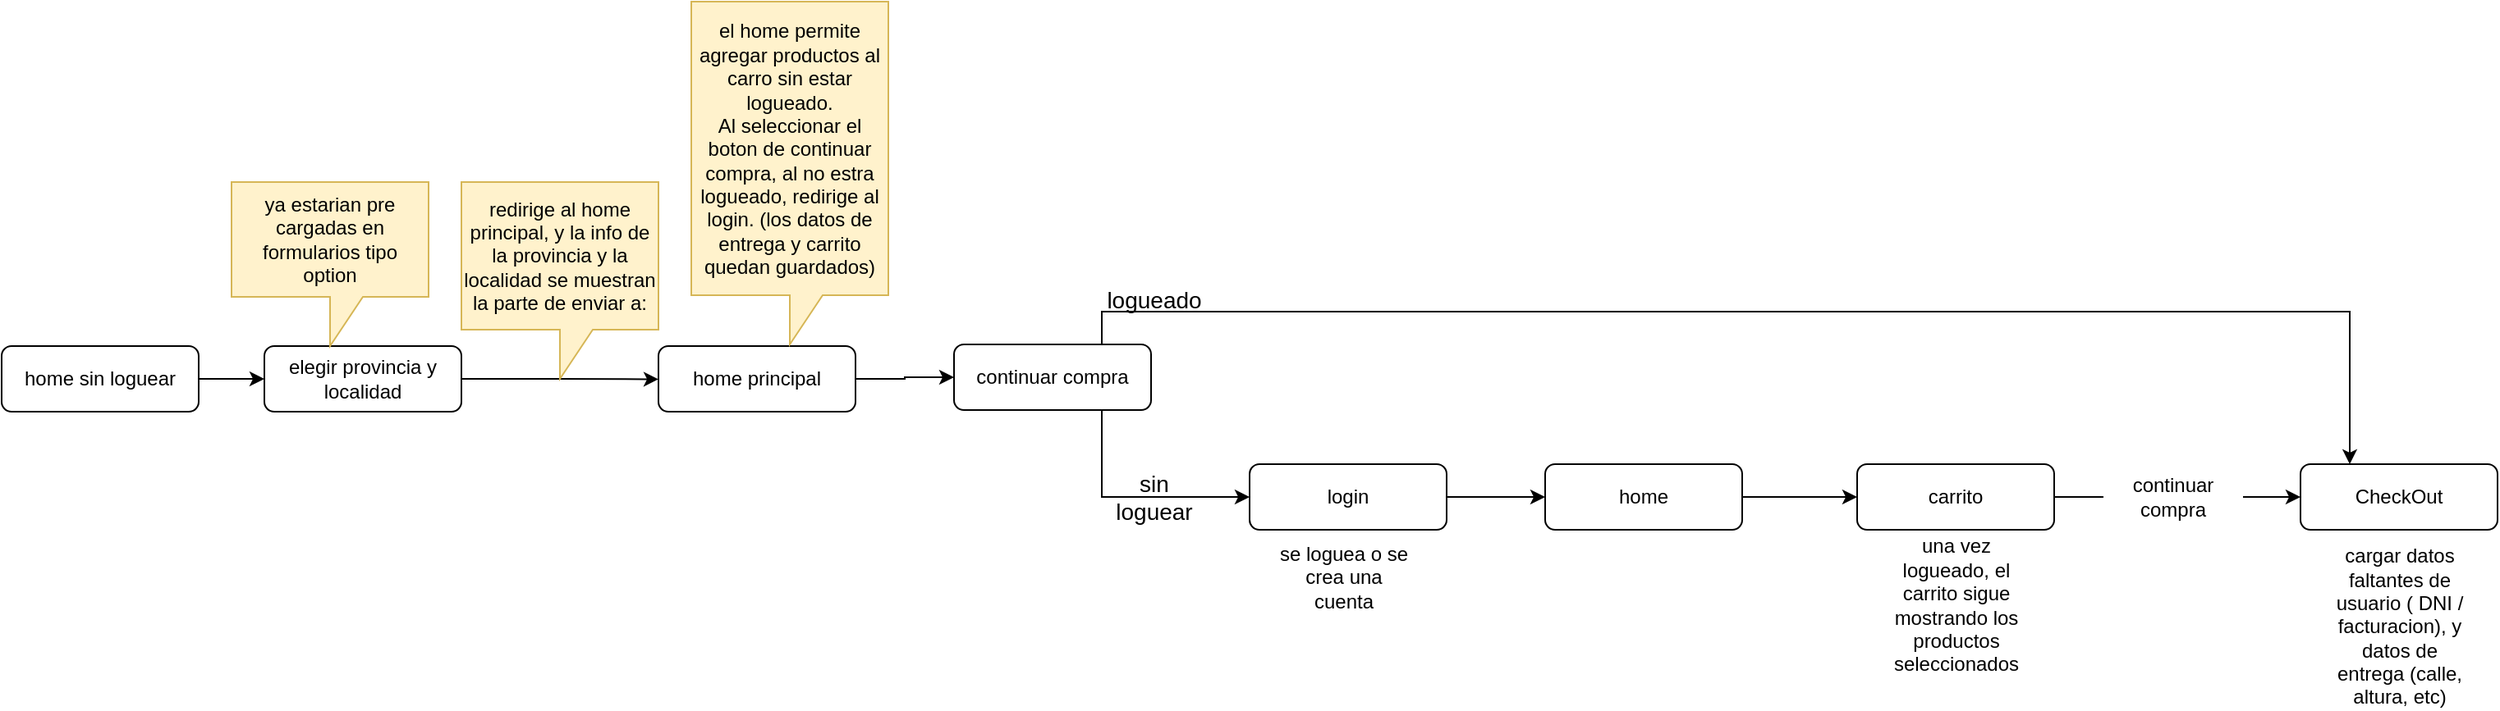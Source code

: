 <mxfile version="18.1.3" type="device"><diagram id="C5RBs43oDa-KdzZeNtuy" name="Page-1"><mxGraphModel dx="760" dy="1766" grid="1" gridSize="10" guides="1" tooltips="1" connect="1" arrows="1" fold="1" page="1" pageScale="1" pageWidth="827" pageHeight="1169" math="0" shadow="0"><root><mxCell id="WIyWlLk6GJQsqaUBKTNV-0"/><mxCell id="WIyWlLk6GJQsqaUBKTNV-1" parent="WIyWlLk6GJQsqaUBKTNV-0"/><mxCell id="isRH5QePTqKqaVnfN3dP-2" style="edgeStyle=orthogonalEdgeStyle;rounded=0;orthogonalLoop=1;jettySize=auto;html=1;exitX=1;exitY=0.5;exitDx=0;exitDy=0;entryX=0;entryY=0.5;entryDx=0;entryDy=0;" edge="1" parent="WIyWlLk6GJQsqaUBKTNV-1" source="WIyWlLk6GJQsqaUBKTNV-3" target="isRH5QePTqKqaVnfN3dP-0"><mxGeometry relative="1" as="geometry"/></mxCell><mxCell id="WIyWlLk6GJQsqaUBKTNV-3" value="home sin loguear" style="rounded=1;whiteSpace=wrap;html=1;fontSize=12;glass=0;strokeWidth=1;shadow=0;" parent="WIyWlLk6GJQsqaUBKTNV-1" vertex="1"><mxGeometry x="40" y="120" width="120" height="40" as="geometry"/></mxCell><mxCell id="isRH5QePTqKqaVnfN3dP-3" style="edgeStyle=orthogonalEdgeStyle;rounded=0;orthogonalLoop=1;jettySize=auto;html=1;exitX=1;exitY=0.5;exitDx=0;exitDy=0;" edge="1" parent="WIyWlLk6GJQsqaUBKTNV-1" source="isRH5QePTqKqaVnfN3dP-0"><mxGeometry relative="1" as="geometry"><mxPoint x="440" y="140.241" as="targetPoint"/></mxGeometry></mxCell><mxCell id="isRH5QePTqKqaVnfN3dP-0" value="elegir provincia y localidad" style="rounded=1;whiteSpace=wrap;html=1;fontSize=12;glass=0;strokeWidth=1;shadow=0;" vertex="1" parent="WIyWlLk6GJQsqaUBKTNV-1"><mxGeometry x="200" y="120" width="120" height="40" as="geometry"/></mxCell><mxCell id="isRH5QePTqKqaVnfN3dP-1" value="ya estarian pre cargadas en formularios tipo option" style="shape=callout;whiteSpace=wrap;html=1;perimeter=calloutPerimeter;fillColor=#fff2cc;strokeColor=#d6b656;" vertex="1" parent="WIyWlLk6GJQsqaUBKTNV-1"><mxGeometry x="180" y="20" width="120" height="100" as="geometry"/></mxCell><mxCell id="isRH5QePTqKqaVnfN3dP-9" style="edgeStyle=orthogonalEdgeStyle;rounded=0;orthogonalLoop=1;jettySize=auto;html=1;exitX=1;exitY=0.5;exitDx=0;exitDy=0;entryX=0;entryY=0.5;entryDx=0;entryDy=0;" edge="1" parent="WIyWlLk6GJQsqaUBKTNV-1" source="isRH5QePTqKqaVnfN3dP-4" target="isRH5QePTqKqaVnfN3dP-8"><mxGeometry relative="1" as="geometry"/></mxCell><mxCell id="isRH5QePTqKqaVnfN3dP-4" value="home principal" style="rounded=1;whiteSpace=wrap;html=1;fontSize=12;glass=0;strokeWidth=1;shadow=0;" vertex="1" parent="WIyWlLk6GJQsqaUBKTNV-1"><mxGeometry x="440" y="120" width="120" height="40" as="geometry"/></mxCell><mxCell id="isRH5QePTqKqaVnfN3dP-5" value="redirige al home principal, y la info de la provincia y la localidad se muestran la parte de enviar a:" style="shape=callout;whiteSpace=wrap;html=1;perimeter=calloutPerimeter;fillColor=#fff2cc;strokeColor=#d6b656;" vertex="1" parent="WIyWlLk6GJQsqaUBKTNV-1"><mxGeometry x="320" y="20" width="120" height="120" as="geometry"/></mxCell><mxCell id="isRH5QePTqKqaVnfN3dP-6" value="el home permite agregar productos al carro sin estar logueado.&lt;br&gt;Al seleccionar el boton de continuar compra, al no estra logueado, redirige al login. (los datos de entrega y carrito quedan guardados)" style="shape=callout;whiteSpace=wrap;html=1;perimeter=calloutPerimeter;fillColor=#fff2cc;strokeColor=#d6b656;" vertex="1" parent="WIyWlLk6GJQsqaUBKTNV-1"><mxGeometry x="460" y="-90" width="120" height="209" as="geometry"/></mxCell><mxCell id="isRH5QePTqKqaVnfN3dP-12" style="edgeStyle=orthogonalEdgeStyle;rounded=0;orthogonalLoop=1;jettySize=auto;html=1;exitX=0.75;exitY=0;exitDx=0;exitDy=0;entryX=0.25;entryY=0;entryDx=0;entryDy=0;" edge="1" parent="WIyWlLk6GJQsqaUBKTNV-1" source="isRH5QePTqKqaVnfN3dP-8" target="isRH5QePTqKqaVnfN3dP-23"><mxGeometry relative="1" as="geometry"><mxPoint x="1480" y="190" as="targetPoint"/></mxGeometry></mxCell><mxCell id="isRH5QePTqKqaVnfN3dP-13" style="edgeStyle=orthogonalEdgeStyle;rounded=0;orthogonalLoop=1;jettySize=auto;html=1;exitX=0.75;exitY=1;exitDx=0;exitDy=0;entryX=0;entryY=0.5;entryDx=0;entryDy=0;" edge="1" parent="WIyWlLk6GJQsqaUBKTNV-1" source="isRH5QePTqKqaVnfN3dP-8" target="isRH5QePTqKqaVnfN3dP-11"><mxGeometry relative="1" as="geometry"/></mxCell><mxCell id="isRH5QePTqKqaVnfN3dP-8" value="continuar compra" style="rounded=1;whiteSpace=wrap;html=1;fontSize=12;glass=0;strokeWidth=1;shadow=0;" vertex="1" parent="WIyWlLk6GJQsqaUBKTNV-1"><mxGeometry x="620" y="119" width="120" height="40" as="geometry"/></mxCell><mxCell id="isRH5QePTqKqaVnfN3dP-17" style="edgeStyle=orthogonalEdgeStyle;rounded=0;orthogonalLoop=1;jettySize=auto;html=1;exitX=1;exitY=0.5;exitDx=0;exitDy=0;entryX=0;entryY=0.5;entryDx=0;entryDy=0;" edge="1" parent="WIyWlLk6GJQsqaUBKTNV-1" source="isRH5QePTqKqaVnfN3dP-11" target="isRH5QePTqKqaVnfN3dP-16"><mxGeometry relative="1" as="geometry"/></mxCell><mxCell id="isRH5QePTqKqaVnfN3dP-11" value="login" style="rounded=1;whiteSpace=wrap;html=1;fontSize=12;glass=0;strokeWidth=1;shadow=0;" vertex="1" parent="WIyWlLk6GJQsqaUBKTNV-1"><mxGeometry x="800" y="192" width="120" height="40" as="geometry"/></mxCell><mxCell id="isRH5QePTqKqaVnfN3dP-14" value="sin loguear" style="text;html=1;strokeColor=none;fillColor=none;align=center;verticalAlign=middle;whiteSpace=wrap;rounded=0;fontSize=14;" vertex="1" parent="WIyWlLk6GJQsqaUBKTNV-1"><mxGeometry x="712" y="197" width="60" height="30" as="geometry"/></mxCell><mxCell id="isRH5QePTqKqaVnfN3dP-15" value="logueado" style="text;html=1;strokeColor=none;fillColor=none;align=center;verticalAlign=middle;whiteSpace=wrap;rounded=0;fontSize=14;" vertex="1" parent="WIyWlLk6GJQsqaUBKTNV-1"><mxGeometry x="712" y="77" width="60" height="30" as="geometry"/></mxCell><mxCell id="isRH5QePTqKqaVnfN3dP-21" style="edgeStyle=orthogonalEdgeStyle;rounded=0;orthogonalLoop=1;jettySize=auto;html=1;exitX=1;exitY=0.5;exitDx=0;exitDy=0;entryX=0;entryY=0.5;entryDx=0;entryDy=0;" edge="1" parent="WIyWlLk6GJQsqaUBKTNV-1" source="isRH5QePTqKqaVnfN3dP-16" target="isRH5QePTqKqaVnfN3dP-20"><mxGeometry relative="1" as="geometry"/></mxCell><mxCell id="isRH5QePTqKqaVnfN3dP-16" value="home" style="rounded=1;whiteSpace=wrap;html=1;fontSize=12;glass=0;strokeWidth=1;shadow=0;" vertex="1" parent="WIyWlLk6GJQsqaUBKTNV-1"><mxGeometry x="980" y="192" width="120" height="40" as="geometry"/></mxCell><mxCell id="isRH5QePTqKqaVnfN3dP-18" value="se loguea o se crea una cuenta" style="text;html=1;strokeColor=none;fillColor=none;align=center;verticalAlign=middle;whiteSpace=wrap;rounded=0;" vertex="1" parent="WIyWlLk6GJQsqaUBKTNV-1"><mxGeometry x="815" y="246" width="85" height="30" as="geometry"/></mxCell><mxCell id="isRH5QePTqKqaVnfN3dP-19" value="una vez logueado, el carrito sigue mostrando los productos seleccionados" style="text;html=1;strokeColor=none;fillColor=none;align=center;verticalAlign=middle;whiteSpace=wrap;rounded=0;" vertex="1" parent="WIyWlLk6GJQsqaUBKTNV-1"><mxGeometry x="1187.5" y="263" width="85" height="30" as="geometry"/></mxCell><mxCell id="isRH5QePTqKqaVnfN3dP-24" style="edgeStyle=orthogonalEdgeStyle;rounded=0;orthogonalLoop=1;jettySize=auto;html=1;exitX=1;exitY=0.5;exitDx=0;exitDy=0;entryX=0;entryY=0.5;entryDx=0;entryDy=0;startArrow=none;" edge="1" parent="WIyWlLk6GJQsqaUBKTNV-1" source="isRH5QePTqKqaVnfN3dP-22" target="isRH5QePTqKqaVnfN3dP-23"><mxGeometry relative="1" as="geometry"/></mxCell><mxCell id="isRH5QePTqKqaVnfN3dP-20" value="carrito" style="rounded=1;whiteSpace=wrap;html=1;fontSize=12;glass=0;strokeWidth=1;shadow=0;" vertex="1" parent="WIyWlLk6GJQsqaUBKTNV-1"><mxGeometry x="1170" y="192" width="120" height="40" as="geometry"/></mxCell><mxCell id="isRH5QePTqKqaVnfN3dP-23" value="CheckOut" style="rounded=1;whiteSpace=wrap;html=1;fontSize=12;glass=0;strokeWidth=1;shadow=0;" vertex="1" parent="WIyWlLk6GJQsqaUBKTNV-1"><mxGeometry x="1440" y="192" width="120" height="40" as="geometry"/></mxCell><mxCell id="isRH5QePTqKqaVnfN3dP-29" value="cargar datos faltantes de usuario ( DNI / facturacion), y datos de entrega (calle, altura, etc)" style="text;html=1;strokeColor=none;fillColor=none;align=center;verticalAlign=middle;whiteSpace=wrap;rounded=0;" vertex="1" parent="WIyWlLk6GJQsqaUBKTNV-1"><mxGeometry x="1457.5" y="276" width="85" height="30" as="geometry"/></mxCell><mxCell id="isRH5QePTqKqaVnfN3dP-31" style="edgeStyle=orthogonalEdgeStyle;rounded=0;orthogonalLoop=1;jettySize=auto;html=1;exitX=0.5;exitY=1;exitDx=0;exitDy=0;" edge="1" parent="WIyWlLk6GJQsqaUBKTNV-1" source="isRH5QePTqKqaVnfN3dP-16" target="isRH5QePTqKqaVnfN3dP-16"><mxGeometry relative="1" as="geometry"/></mxCell><mxCell id="isRH5QePTqKqaVnfN3dP-22" value="continuar compra" style="text;html=1;strokeColor=none;fillColor=none;align=center;verticalAlign=middle;whiteSpace=wrap;rounded=0;" vertex="1" parent="WIyWlLk6GJQsqaUBKTNV-1"><mxGeometry x="1320" y="197" width="85" height="30" as="geometry"/></mxCell><mxCell id="isRH5QePTqKqaVnfN3dP-34" value="" style="edgeStyle=orthogonalEdgeStyle;rounded=0;orthogonalLoop=1;jettySize=auto;html=1;exitX=1;exitY=0.5;exitDx=0;exitDy=0;entryX=0;entryY=0.5;entryDx=0;entryDy=0;endArrow=none;" edge="1" parent="WIyWlLk6GJQsqaUBKTNV-1" source="isRH5QePTqKqaVnfN3dP-20" target="isRH5QePTqKqaVnfN3dP-22"><mxGeometry relative="1" as="geometry"><mxPoint x="1290" y="212" as="sourcePoint"/><mxPoint x="1440" y="212" as="targetPoint"/></mxGeometry></mxCell></root></mxGraphModel></diagram></mxfile>